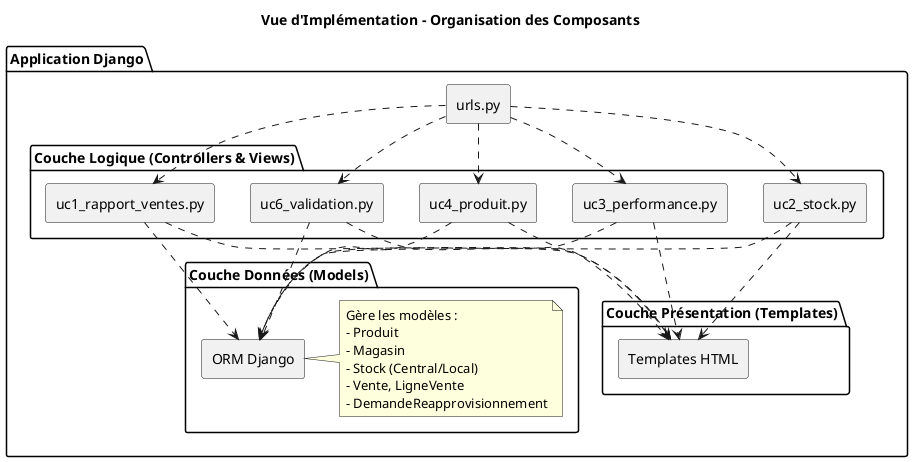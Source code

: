 @startuml vue-implementation-detaillee
title Vue d'Implémentation - Organisation des Composants

skinparam componentStyle rectangle

package "Application Django" {

  package "Couche Logique (Controllers & Views)" {
    [uc1_rapport_ventes.py] as C1
    [uc2_stock.py] as C2
    [uc3_performance.py] as C3
    [uc4_produit.py] as C4
    [uc6_validation.py] as C6
  }

  package "Couche Données (Models)" {
    [ORM Django] as ORM
    note right of ORM
      Gère les modèles :
      - Produit
      - Magasin
      - Stock (Central/Local)
      - Vente, LigneVente
      - DemandeReapprovisionnement
    end note
  }

  package "Couche Présentation (Templates)" {
    [Templates HTML] as T
  }

  [urls.py] as U
}


U ..> C1
U ..> C2
U ..> C3
U ..> C4
U ..> C6

C1 ..> ORM
C2 ..> ORM
C3 ..> ORM
C4 ..> ORM
C6 ..> ORM

C1 ..> T
C2 ..> T
C3 ..> T
C4 ..> T
C6 ..> T

@enduml

